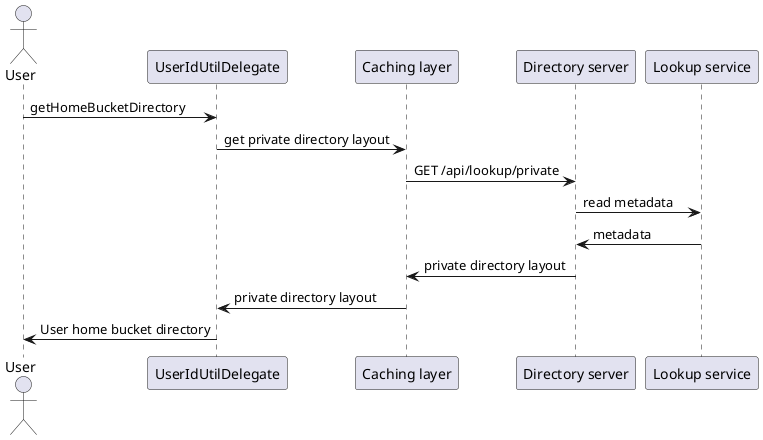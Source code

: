 @startuml

actor User as u
u->"UserIdUtilDelegate" as r : getHomeBucketDirectory
r->"Caching layer" as c : get private directory layout
c->"Directory server" as d : GET /api/lookup/private
d->"Lookup service" as ls : read metadata
ls->d : metadata
d->c : private directory layout
c->r : private directory layout
r->u : User home bucket directory

@enduml